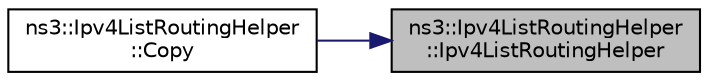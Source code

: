 digraph "ns3::Ipv4ListRoutingHelper::Ipv4ListRoutingHelper"
{
 // LATEX_PDF_SIZE
  edge [fontname="Helvetica",fontsize="10",labelfontname="Helvetica",labelfontsize="10"];
  node [fontname="Helvetica",fontsize="10",shape=record];
  rankdir="RL";
  Node1 [label="ns3::Ipv4ListRoutingHelper\l::Ipv4ListRoutingHelper",height=0.2,width=0.4,color="black", fillcolor="grey75", style="filled", fontcolor="black",tooltip=" "];
  Node1 -> Node2 [dir="back",color="midnightblue",fontsize="10",style="solid",fontname="Helvetica"];
  Node2 [label="ns3::Ipv4ListRoutingHelper\l::Copy",height=0.2,width=0.4,color="black", fillcolor="white", style="filled",URL="$classns3_1_1_ipv4_list_routing_helper.html#ad063c11c3636d3ee2cbf9f26a2a7bd34",tooltip=" "];
}
